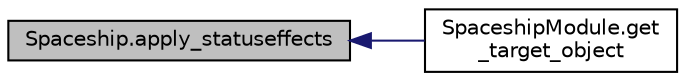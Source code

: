 digraph "Spaceship.apply_statuseffects"
{
  edge [fontname="Helvetica",fontsize="10",labelfontname="Helvetica",labelfontsize="10"];
  node [fontname="Helvetica",fontsize="10",shape=record];
  rankdir="LR";
  Node37 [label="Spaceship.apply_statuseffects",height=0.2,width=0.4,color="black", fillcolor="grey75", style="filled", fontcolor="black"];
  Node37 -> Node38 [dir="back",color="midnightblue",fontsize="10",style="solid"];
  Node38 [label="SpaceshipModule.get\l_target_object",height=0.2,width=0.4,color="black", fillcolor="white", style="filled",URL="$class_spaceship_module.html#a49cfd4d32ed594c4aa7f123d2828f857",tooltip="Gets the target object. (Only Player!!!) "];
}
